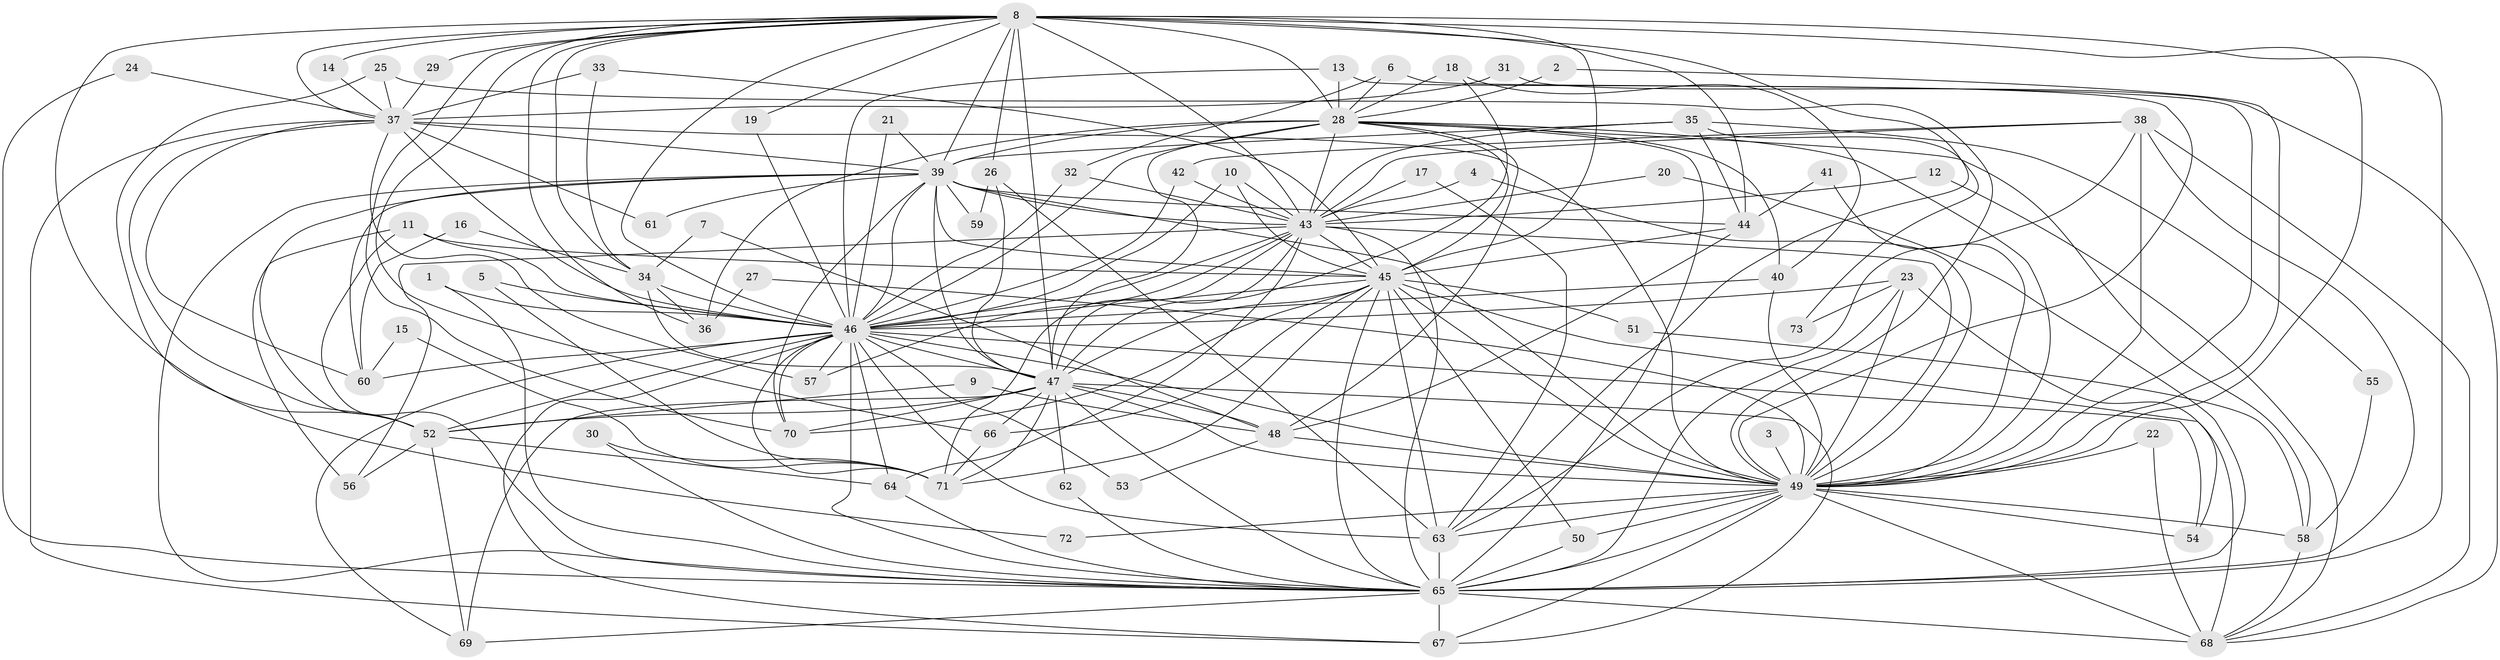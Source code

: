 // original degree distribution, {20: 0.00684931506849315, 16: 0.00684931506849315, 34: 0.00684931506849315, 21: 0.0136986301369863, 27: 0.00684931506849315, 19: 0.00684931506849315, 26: 0.00684931506849315, 35: 0.00684931506849315, 25: 0.00684931506849315, 7: 0.0273972602739726, 5: 0.03424657534246575, 3: 0.19863013698630136, 2: 0.547945205479452, 9: 0.0136986301369863, 4: 0.08904109589041095, 8: 0.00684931506849315, 6: 0.0136986301369863}
// Generated by graph-tools (version 1.1) at 2025/25/03/09/25 03:25:52]
// undirected, 73 vertices, 211 edges
graph export_dot {
graph [start="1"]
  node [color=gray90,style=filled];
  1;
  2;
  3;
  4;
  5;
  6;
  7;
  8;
  9;
  10;
  11;
  12;
  13;
  14;
  15;
  16;
  17;
  18;
  19;
  20;
  21;
  22;
  23;
  24;
  25;
  26;
  27;
  28;
  29;
  30;
  31;
  32;
  33;
  34;
  35;
  36;
  37;
  38;
  39;
  40;
  41;
  42;
  43;
  44;
  45;
  46;
  47;
  48;
  49;
  50;
  51;
  52;
  53;
  54;
  55;
  56;
  57;
  58;
  59;
  60;
  61;
  62;
  63;
  64;
  65;
  66;
  67;
  68;
  69;
  70;
  71;
  72;
  73;
  1 -- 46 [weight=1.0];
  1 -- 65 [weight=1.0];
  2 -- 28 [weight=1.0];
  2 -- 49 [weight=1.0];
  3 -- 49 [weight=1.0];
  4 -- 43 [weight=1.0];
  4 -- 49 [weight=1.0];
  5 -- 46 [weight=1.0];
  5 -- 71 [weight=1.0];
  6 -- 28 [weight=1.0];
  6 -- 32 [weight=1.0];
  6 -- 49 [weight=1.0];
  7 -- 34 [weight=1.0];
  7 -- 48 [weight=1.0];
  8 -- 14 [weight=2.0];
  8 -- 19 [weight=1.0];
  8 -- 26 [weight=1.0];
  8 -- 28 [weight=2.0];
  8 -- 29 [weight=1.0];
  8 -- 34 [weight=1.0];
  8 -- 36 [weight=1.0];
  8 -- 37 [weight=1.0];
  8 -- 39 [weight=4.0];
  8 -- 43 [weight=3.0];
  8 -- 44 [weight=1.0];
  8 -- 45 [weight=2.0];
  8 -- 46 [weight=2.0];
  8 -- 47 [weight=2.0];
  8 -- 49 [weight=3.0];
  8 -- 63 [weight=1.0];
  8 -- 65 [weight=3.0];
  8 -- 66 [weight=1.0];
  8 -- 70 [weight=1.0];
  8 -- 72 [weight=1.0];
  9 -- 48 [weight=1.0];
  9 -- 52 [weight=1.0];
  10 -- 43 [weight=1.0];
  10 -- 45 [weight=1.0];
  10 -- 46 [weight=1.0];
  11 -- 45 [weight=1.0];
  11 -- 46 [weight=1.0];
  11 -- 56 [weight=1.0];
  11 -- 65 [weight=1.0];
  12 -- 43 [weight=1.0];
  12 -- 68 [weight=1.0];
  13 -- 28 [weight=1.0];
  13 -- 46 [weight=1.0];
  13 -- 49 [weight=1.0];
  14 -- 37 [weight=1.0];
  15 -- 60 [weight=1.0];
  15 -- 71 [weight=1.0];
  16 -- 34 [weight=1.0];
  16 -- 60 [weight=1.0];
  17 -- 43 [weight=1.0];
  17 -- 63 [weight=1.0];
  18 -- 28 [weight=1.0];
  18 -- 40 [weight=1.0];
  18 -- 47 [weight=1.0];
  19 -- 46 [weight=1.0];
  20 -- 43 [weight=1.0];
  20 -- 65 [weight=1.0];
  21 -- 39 [weight=1.0];
  21 -- 46 [weight=1.0];
  22 -- 49 [weight=1.0];
  22 -- 68 [weight=1.0];
  23 -- 46 [weight=1.0];
  23 -- 49 [weight=1.0];
  23 -- 54 [weight=2.0];
  23 -- 65 [weight=1.0];
  23 -- 73 [weight=1.0];
  24 -- 37 [weight=1.0];
  24 -- 65 [weight=1.0];
  25 -- 37 [weight=1.0];
  25 -- 49 [weight=1.0];
  25 -- 52 [weight=1.0];
  26 -- 47 [weight=1.0];
  26 -- 59 [weight=1.0];
  26 -- 63 [weight=1.0];
  27 -- 36 [weight=1.0];
  27 -- 49 [weight=1.0];
  28 -- 36 [weight=1.0];
  28 -- 39 [weight=1.0];
  28 -- 40 [weight=1.0];
  28 -- 43 [weight=2.0];
  28 -- 45 [weight=1.0];
  28 -- 46 [weight=2.0];
  28 -- 47 [weight=1.0];
  28 -- 48 [weight=1.0];
  28 -- 49 [weight=1.0];
  28 -- 58 [weight=1.0];
  28 -- 65 [weight=1.0];
  29 -- 37 [weight=1.0];
  30 -- 65 [weight=1.0];
  30 -- 71 [weight=1.0];
  31 -- 37 [weight=1.0];
  31 -- 68 [weight=1.0];
  32 -- 43 [weight=1.0];
  32 -- 46 [weight=1.0];
  33 -- 34 [weight=1.0];
  33 -- 37 [weight=1.0];
  33 -- 45 [weight=1.0];
  34 -- 36 [weight=1.0];
  34 -- 46 [weight=1.0];
  34 -- 47 [weight=1.0];
  35 -- 39 [weight=1.0];
  35 -- 43 [weight=1.0];
  35 -- 44 [weight=1.0];
  35 -- 55 [weight=1.0];
  35 -- 73 [weight=1.0];
  37 -- 39 [weight=2.0];
  37 -- 46 [weight=1.0];
  37 -- 49 [weight=1.0];
  37 -- 52 [weight=1.0];
  37 -- 57 [weight=1.0];
  37 -- 60 [weight=1.0];
  37 -- 61 [weight=1.0];
  37 -- 67 [weight=1.0];
  38 -- 42 [weight=1.0];
  38 -- 43 [weight=1.0];
  38 -- 49 [weight=1.0];
  38 -- 63 [weight=1.0];
  38 -- 65 [weight=2.0];
  38 -- 68 [weight=1.0];
  39 -- 43 [weight=2.0];
  39 -- 44 [weight=1.0];
  39 -- 45 [weight=1.0];
  39 -- 46 [weight=1.0];
  39 -- 47 [weight=1.0];
  39 -- 49 [weight=1.0];
  39 -- 52 [weight=1.0];
  39 -- 59 [weight=1.0];
  39 -- 60 [weight=1.0];
  39 -- 61 [weight=1.0];
  39 -- 65 [weight=1.0];
  39 -- 70 [weight=1.0];
  40 -- 46 [weight=1.0];
  40 -- 49 [weight=1.0];
  41 -- 44 [weight=1.0];
  41 -- 49 [weight=1.0];
  42 -- 43 [weight=2.0];
  42 -- 46 [weight=1.0];
  43 -- 45 [weight=1.0];
  43 -- 46 [weight=1.0];
  43 -- 47 [weight=1.0];
  43 -- 49 [weight=1.0];
  43 -- 56 [weight=1.0];
  43 -- 57 [weight=1.0];
  43 -- 64 [weight=1.0];
  43 -- 65 [weight=1.0];
  43 -- 71 [weight=1.0];
  44 -- 45 [weight=2.0];
  44 -- 48 [weight=1.0];
  45 -- 46 [weight=1.0];
  45 -- 47 [weight=1.0];
  45 -- 49 [weight=2.0];
  45 -- 50 [weight=1.0];
  45 -- 51 [weight=1.0];
  45 -- 63 [weight=2.0];
  45 -- 65 [weight=1.0];
  45 -- 66 [weight=1.0];
  45 -- 68 [weight=1.0];
  45 -- 70 [weight=2.0];
  45 -- 71 [weight=1.0];
  46 -- 47 [weight=1.0];
  46 -- 49 [weight=1.0];
  46 -- 52 [weight=2.0];
  46 -- 53 [weight=1.0];
  46 -- 54 [weight=1.0];
  46 -- 57 [weight=1.0];
  46 -- 60 [weight=1.0];
  46 -- 63 [weight=1.0];
  46 -- 64 [weight=1.0];
  46 -- 65 [weight=1.0];
  46 -- 67 [weight=1.0];
  46 -- 69 [weight=1.0];
  46 -- 70 [weight=1.0];
  46 -- 71 [weight=1.0];
  47 -- 48 [weight=1.0];
  47 -- 49 [weight=1.0];
  47 -- 52 [weight=1.0];
  47 -- 62 [weight=1.0];
  47 -- 65 [weight=2.0];
  47 -- 66 [weight=1.0];
  47 -- 67 [weight=1.0];
  47 -- 69 [weight=1.0];
  47 -- 70 [weight=1.0];
  47 -- 71 [weight=1.0];
  48 -- 49 [weight=1.0];
  48 -- 53 [weight=1.0];
  49 -- 50 [weight=1.0];
  49 -- 54 [weight=1.0];
  49 -- 58 [weight=1.0];
  49 -- 63 [weight=1.0];
  49 -- 65 [weight=2.0];
  49 -- 67 [weight=1.0];
  49 -- 68 [weight=2.0];
  49 -- 72 [weight=1.0];
  50 -- 65 [weight=1.0];
  51 -- 58 [weight=1.0];
  52 -- 56 [weight=1.0];
  52 -- 64 [weight=1.0];
  52 -- 69 [weight=1.0];
  55 -- 58 [weight=1.0];
  58 -- 68 [weight=1.0];
  62 -- 65 [weight=1.0];
  63 -- 65 [weight=1.0];
  64 -- 65 [weight=1.0];
  65 -- 67 [weight=1.0];
  65 -- 68 [weight=2.0];
  65 -- 69 [weight=1.0];
  66 -- 71 [weight=1.0];
}
